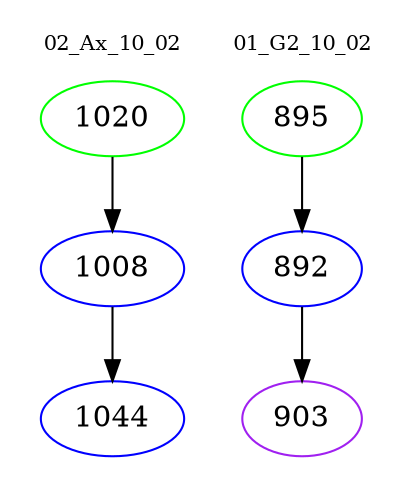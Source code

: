 digraph{
subgraph cluster_0 {
color = white
label = "02_Ax_10_02";
fontsize=10;
T0_1020 [label="1020", color="green"]
T0_1020 -> T0_1008 [color="black"]
T0_1008 [label="1008", color="blue"]
T0_1008 -> T0_1044 [color="black"]
T0_1044 [label="1044", color="blue"]
}
subgraph cluster_1 {
color = white
label = "01_G2_10_02";
fontsize=10;
T1_895 [label="895", color="green"]
T1_895 -> T1_892 [color="black"]
T1_892 [label="892", color="blue"]
T1_892 -> T1_903 [color="black"]
T1_903 [label="903", color="purple"]
}
}
